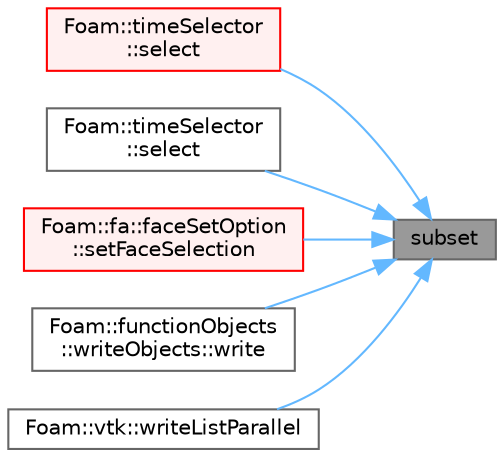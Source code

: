 digraph "subset"
{
 // LATEX_PDF_SIZE
  bgcolor="transparent";
  edge [fontname=Helvetica,fontsize=10,labelfontname=Helvetica,labelfontsize=10];
  node [fontname=Helvetica,fontsize=10,shape=box,height=0.2,width=0.4];
  rankdir="RL";
  Node1 [id="Node000001",label="subset",height=0.2,width=0.4,color="gray40", fillcolor="grey60", style="filled", fontcolor="black",tooltip=" "];
  Node1 -> Node2 [id="edge1_Node000001_Node000002",dir="back",color="steelblue1",style="solid",tooltip=" "];
  Node2 [id="Node000002",label="Foam::timeSelector\l::select",height=0.2,width=0.4,color="red", fillcolor="#FFF0F0", style="filled",URL="$classFoam_1_1timeSelector.html#afd2af22275a0a92f170a92ed0cc561de",tooltip=" "];
  Node1 -> Node5 [id="edge2_Node000001_Node000005",dir="back",color="steelblue1",style="solid",tooltip=" "];
  Node5 [id="Node000005",label="Foam::timeSelector\l::select",height=0.2,width=0.4,color="grey40", fillcolor="white", style="filled",URL="$classFoam_1_1timeSelector.html#a24205fb42a8d9b6ac455c1c24892de2f",tooltip=" "];
  Node1 -> Node6 [id="edge3_Node000001_Node000006",dir="back",color="steelblue1",style="solid",tooltip=" "];
  Node6 [id="Node000006",label="Foam::fa::faceSetOption\l::setFaceSelection",height=0.2,width=0.4,color="red", fillcolor="#FFF0F0", style="filled",URL="$classFoam_1_1fa_1_1faceSetOption.html#a0e97ec1d118c6fbfedba2878ed003c0f",tooltip=" "];
  Node1 -> Node8 [id="edge4_Node000001_Node000008",dir="back",color="steelblue1",style="solid",tooltip=" "];
  Node8 [id="Node000008",label="Foam::functionObjects\l::writeObjects::write",height=0.2,width=0.4,color="grey40", fillcolor="white", style="filled",URL="$classFoam_1_1functionObjects_1_1writeObjects.html#ae8f6374e29a250261b3979bbd6e5cb40",tooltip=" "];
  Node1 -> Node9 [id="edge5_Node000001_Node000009",dir="back",color="steelblue1",style="solid",tooltip=" "];
  Node9 [id="Node000009",label="Foam::vtk::writeListParallel",height=0.2,width=0.4,color="grey40", fillcolor="white", style="filled",URL="$namespaceFoam_1_1vtk.html#aac2df69bc02de9446e572c7462107ac0",tooltip=" "];
}

